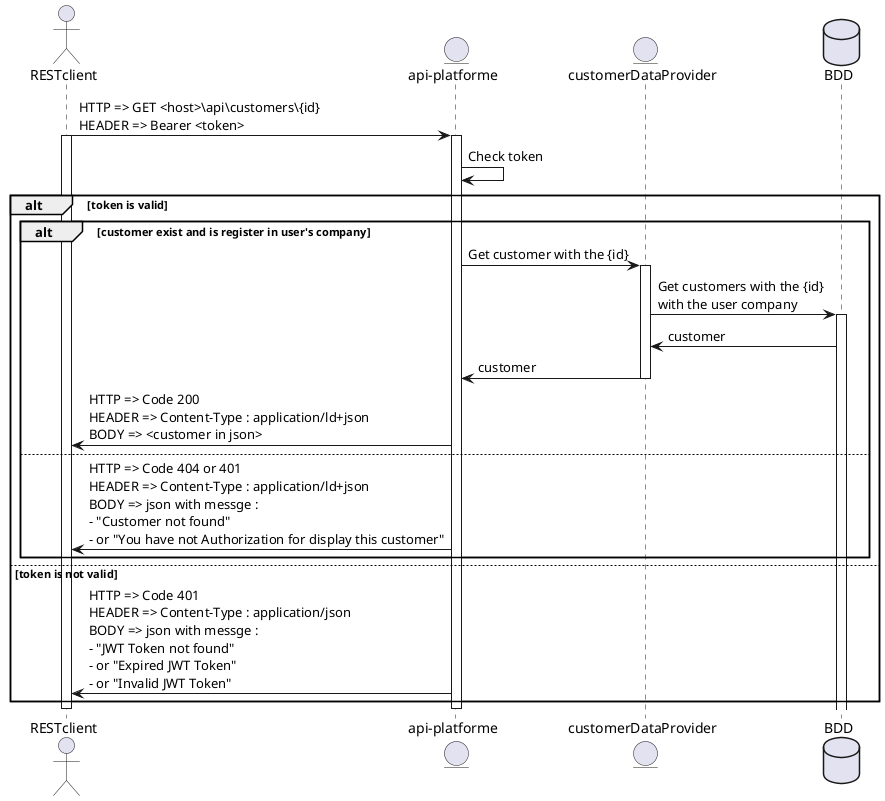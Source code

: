 @startuml
    actor RESTclient
    entity "api-platforme"
    entity customerDataProvider
    database BDD
    
    RESTclient -> "api-platforme" : HTTP => GET <host>\api\customers\{id} \nHEADER => Bearer <token>
    activate "api-platforme"
    activate RESTclient
    "api-platforme" -> "api-platforme" : Check token
    
    alt token is valid 
        alt customer exist and is register in user's company
            "api-platforme" -> customerDataProvider : Get customer with the {id}
            activate customerDataProvider
            customerDataProvider -> BDD : Get customers with the {id}\nwith the user company
            activate BDD
            BDD -> customerDataProvider : customer
            customerDataProvider -> "api-platforme" : customer
            deactivate customerDataProvider
            "api-platforme" -> RESTclient : HTTP => Code 200 \nHEADER => Content-Type : application/ld+json \nBODY => <customer in json> 
        else
            "api-platforme" -> RESTclient : HTTP => Code 404 or 401 \nHEADER => Content-Type : application/ld+json \nBODY => json with messge : \n- "Customer not found" \n- or "You have not Authorization for display this customer"
        end     
    else token is not valid
        "api-platforme" -> RESTclient : HTTP => Code 401 \nHEADER => Content-Type : application/json \nBODY => json with messge : \n- "JWT Token not found" \n- or "Expired JWT Token"\n- or "Invalid JWT Token"
    end
    deactivate "api-platforme"
    deactivate RESTclient
@enduml